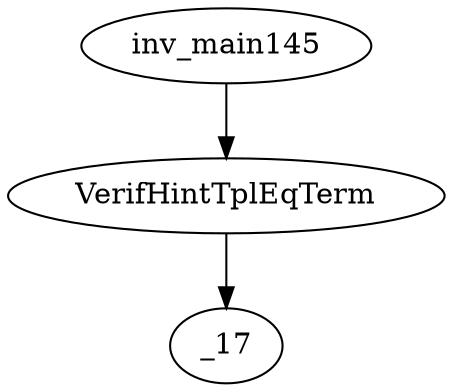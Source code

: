 digraph dag {
0 [label="inv_main145"];
1 [label="VerifHintTplEqTerm"];
2 [label="_17"];
0->1
1 -> 2
}
